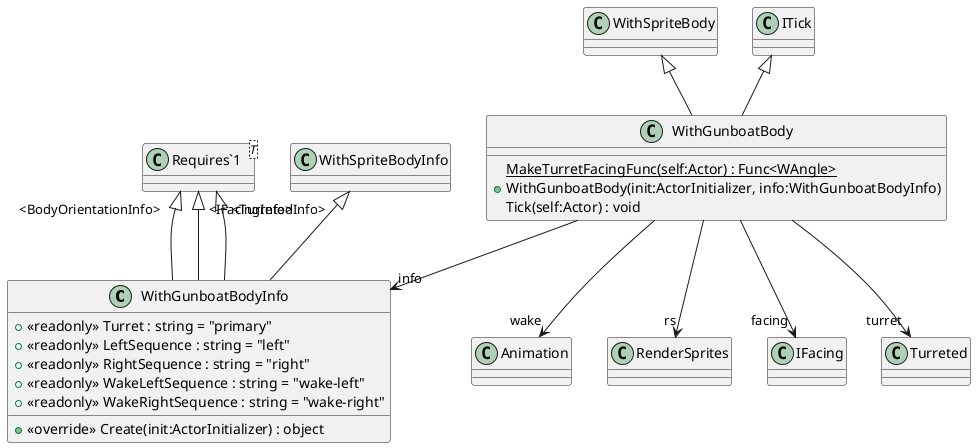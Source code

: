 @startuml
class WithGunboatBodyInfo {
    + <<readonly>> Turret : string = "primary"
    + <<readonly>> LeftSequence : string = "left"
    + <<readonly>> RightSequence : string = "right"
    + <<readonly>> WakeLeftSequence : string = "wake-left"
    + <<readonly>> WakeRightSequence : string = "wake-right"
    + <<override>> Create(init:ActorInitializer) : object
}
class WithGunboatBody {
    {static} MakeTurretFacingFunc(self:Actor) : Func<WAngle>
    + WithGunboatBody(init:ActorInitializer, info:WithGunboatBodyInfo)
    Tick(self:Actor) : void
}
class "Requires`1"<T> {
}
WithSpriteBodyInfo <|-- WithGunboatBodyInfo
"Requires`1" "<BodyOrientationInfo>" <|-- WithGunboatBodyInfo
"Requires`1" "<IFacingInfo>" <|-- WithGunboatBodyInfo
"Requires`1" "<TurretedInfo>" <|-- WithGunboatBodyInfo
WithSpriteBody <|-- WithGunboatBody
ITick <|-- WithGunboatBody
WithGunboatBody --> "info" WithGunboatBodyInfo
WithGunboatBody --> "wake" Animation
WithGunboatBody --> "rs" RenderSprites
WithGunboatBody --> "facing" IFacing
WithGunboatBody --> "turret" Turreted
@enduml
